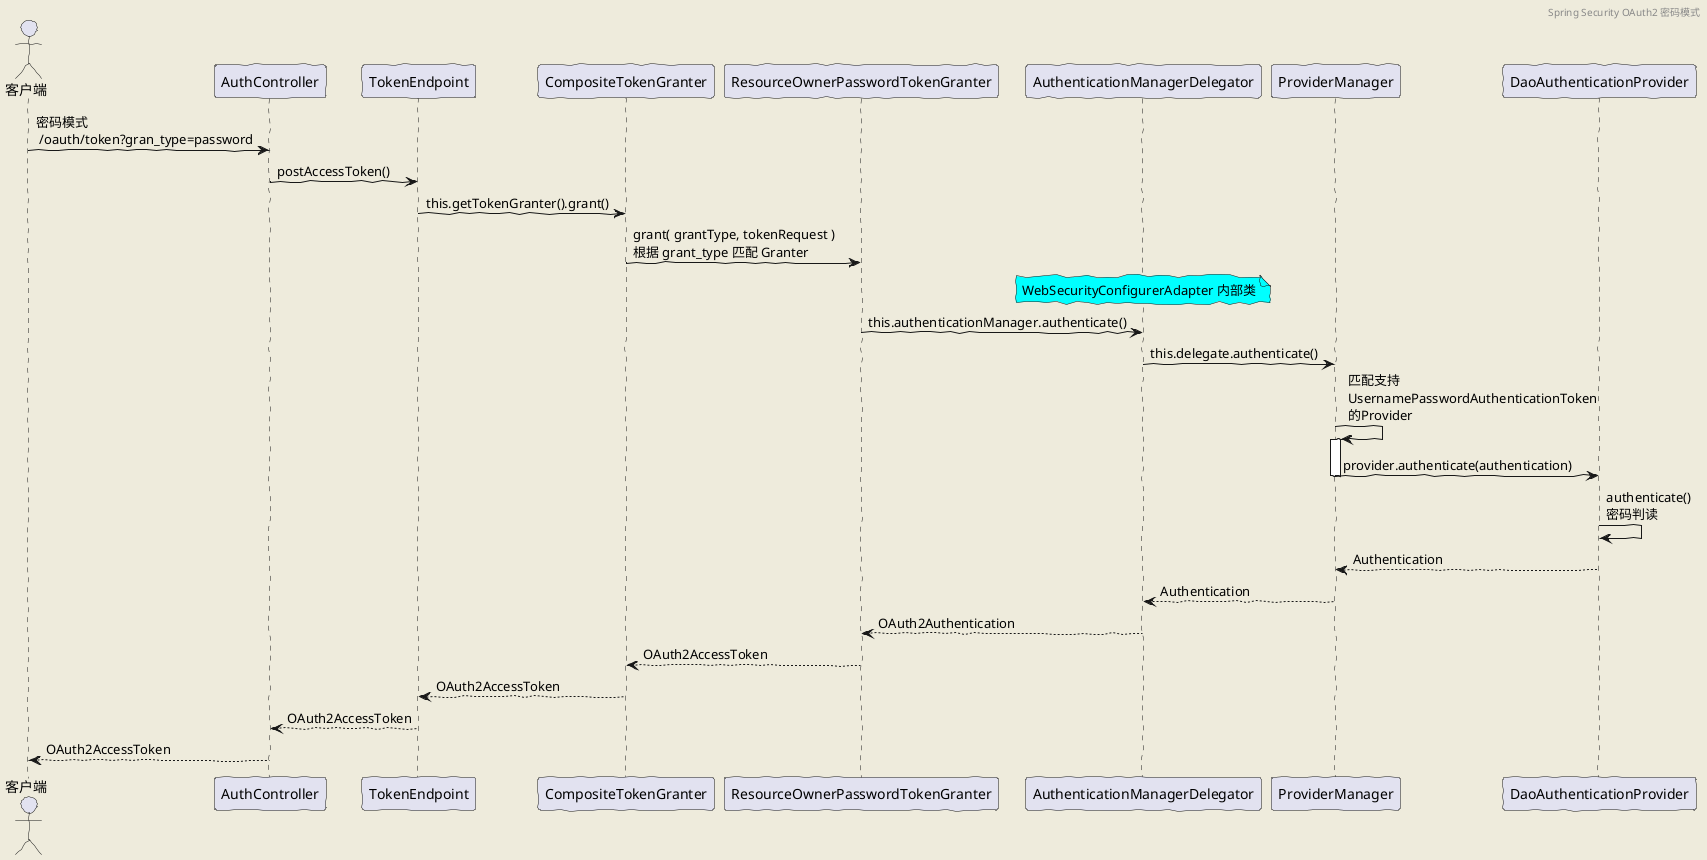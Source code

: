 `  Spring Security OAuth2 密码模式
@startuml
'https://plantuml.com/sequence-diagram
skinparam backgroundColor #EEEBDC
skinparam handwritten true

header  Spring Security OAuth2 密码模式

actor 客户端

客户端 -> AuthController: 密码模式 \n /oauth/token?gran_type=password
AuthController -> TokenEndpoint: postAccessToken()
TokenEndpoint -> CompositeTokenGranter: this.getTokenGranter().grant()
CompositeTokenGranter->ResourceOwnerPasswordTokenGranter:grant( grantType, tokenRequest )\n根据 grant_type 匹配 Granter
note over of AuthenticationManagerDelegator #aqua
WebSecurityConfigurerAdapter 内部类
end note
ResourceOwnerPasswordTokenGranter-> AuthenticationManagerDelegator:this.authenticationManager.authenticate()
AuthenticationManagerDelegator -> ProviderManager: this.delegate.authenticate()


ProviderManager -> ProviderManager: 匹配支持\nUsernamePasswordAuthenticationToken\n的Provider
activate ProviderManager
ProviderManager -> DaoAuthenticationProvider: provider.authenticate(authentication)
deactivate ProviderManager
DaoAuthenticationProvider -> DaoAuthenticationProvider:authenticate()\n密码判读
ProviderManager <-- DaoAuthenticationProvider: Authentication
AuthenticationManagerDelegator <-- ProviderManager: Authentication
ResourceOwnerPasswordTokenGranter <-- AuthenticationManagerDelegator: OAuth2Authentication
CompositeTokenGranter <-- ResourceOwnerPasswordTokenGranter: OAuth2AccessToken
TokenEndpoint <-- CompositeTokenGranter:OAuth2AccessToken
AuthController <-- TokenEndpoint:OAuth2AccessToken
客户端 <-- AuthController: OAuth2AccessToken
@enduml
